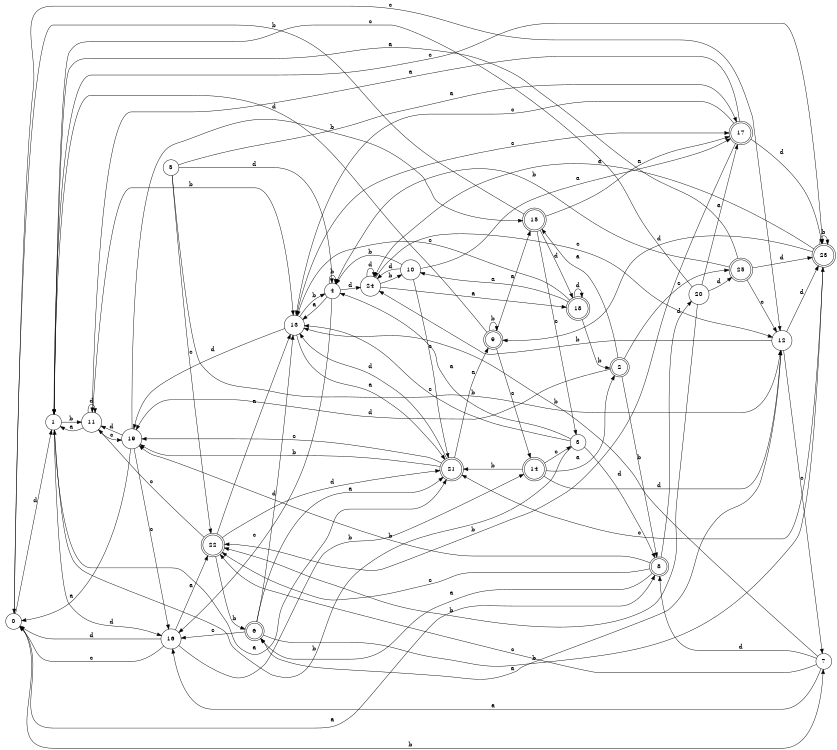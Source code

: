 digraph n21_2 {
__start0 [label="" shape="none"];

rankdir=LR;
size="8,5";

s0 [style="filled", color="black", fillcolor="white" shape="circle", label="0"];
s1 [style="filled", color="black", fillcolor="white" shape="circle", label="1"];
s2 [style="rounded,filled", color="black", fillcolor="white" shape="doublecircle", label="2"];
s3 [style="filled", color="black", fillcolor="white" shape="circle", label="3"];
s4 [style="filled", color="black", fillcolor="white" shape="circle", label="4"];
s5 [style="filled", color="black", fillcolor="white" shape="circle", label="5"];
s6 [style="rounded,filled", color="black", fillcolor="white" shape="doublecircle", label="6"];
s7 [style="filled", color="black", fillcolor="white" shape="circle", label="7"];
s8 [style="rounded,filled", color="black", fillcolor="white" shape="doublecircle", label="8"];
s9 [style="rounded,filled", color="black", fillcolor="white" shape="doublecircle", label="9"];
s10 [style="filled", color="black", fillcolor="white" shape="circle", label="10"];
s11 [style="filled", color="black", fillcolor="white" shape="circle", label="11"];
s12 [style="filled", color="black", fillcolor="white" shape="circle", label="12"];
s13 [style="filled", color="black", fillcolor="white" shape="circle", label="13"];
s14 [style="rounded,filled", color="black", fillcolor="white" shape="doublecircle", label="14"];
s15 [style="rounded,filled", color="black", fillcolor="white" shape="doublecircle", label="15"];
s16 [style="filled", color="black", fillcolor="white" shape="circle", label="16"];
s17 [style="rounded,filled", color="black", fillcolor="white" shape="doublecircle", label="17"];
s18 [style="rounded,filled", color="black", fillcolor="white" shape="doublecircle", label="18"];
s19 [style="filled", color="black", fillcolor="white" shape="circle", label="19"];
s20 [style="filled", color="black", fillcolor="white" shape="circle", label="20"];
s21 [style="rounded,filled", color="black", fillcolor="white" shape="doublecircle", label="21"];
s22 [style="rounded,filled", color="black", fillcolor="white" shape="doublecircle", label="22"];
s23 [style="rounded,filled", color="black", fillcolor="white" shape="doublecircle", label="23"];
s24 [style="filled", color="black", fillcolor="white" shape="circle", label="24"];
s25 [style="rounded,filled", color="black", fillcolor="white" shape="doublecircle", label="25"];
s0 -> s8 [label="a"];
s0 -> s7 [label="b"];
s0 -> s12 [label="c"];
s0 -> s1 [label="d"];
s1 -> s21 [label="a"];
s1 -> s11 [label="b"];
s1 -> s23 [label="c"];
s1 -> s16 [label="d"];
s2 -> s15 [label="a"];
s2 -> s8 [label="b"];
s2 -> s25 [label="c"];
s2 -> s19 [label="d"];
s3 -> s4 [label="a"];
s3 -> s1 [label="b"];
s3 -> s13 [label="c"];
s3 -> s8 [label="d"];
s4 -> s13 [label="a"];
s4 -> s4 [label="b"];
s4 -> s16 [label="c"];
s4 -> s24 [label="d"];
s5 -> s17 [label="a"];
s5 -> s12 [label="b"];
s5 -> s22 [label="c"];
s5 -> s4 [label="d"];
s6 -> s21 [label="a"];
s6 -> s23 [label="b"];
s6 -> s16 [label="c"];
s6 -> s13 [label="d"];
s7 -> s16 [label="a"];
s7 -> s13 [label="b"];
s7 -> s22 [label="c"];
s7 -> s8 [label="d"];
s8 -> s6 [label="a"];
s8 -> s19 [label="b"];
s8 -> s22 [label="c"];
s8 -> s20 [label="d"];
s9 -> s15 [label="a"];
s9 -> s9 [label="b"];
s9 -> s14 [label="c"];
s9 -> s1 [label="d"];
s10 -> s17 [label="a"];
s10 -> s4 [label="b"];
s10 -> s21 [label="c"];
s10 -> s24 [label="d"];
s11 -> s1 [label="a"];
s11 -> s13 [label="b"];
s11 -> s19 [label="c"];
s11 -> s11 [label="d"];
s12 -> s6 [label="a"];
s12 -> s24 [label="b"];
s12 -> s7 [label="c"];
s12 -> s23 [label="d"];
s13 -> s21 [label="a"];
s13 -> s4 [label="b"];
s13 -> s17 [label="c"];
s13 -> s19 [label="d"];
s14 -> s2 [label="a"];
s14 -> s21 [label="b"];
s14 -> s3 [label="c"];
s14 -> s12 [label="d"];
s15 -> s17 [label="a"];
s15 -> s0 [label="b"];
s15 -> s3 [label="c"];
s15 -> s18 [label="d"];
s16 -> s22 [label="a"];
s16 -> s14 [label="b"];
s16 -> s0 [label="c"];
s16 -> s0 [label="d"];
s17 -> s11 [label="a"];
s17 -> s22 [label="b"];
s17 -> s13 [label="c"];
s17 -> s23 [label="d"];
s18 -> s10 [label="a"];
s18 -> s2 [label="b"];
s18 -> s13 [label="c"];
s18 -> s18 [label="d"];
s19 -> s0 [label="a"];
s19 -> s15 [label="b"];
s19 -> s16 [label="c"];
s19 -> s11 [label="d"];
s20 -> s17 [label="a"];
s20 -> s22 [label="b"];
s20 -> s1 [label="c"];
s20 -> s25 [label="d"];
s21 -> s9 [label="a"];
s21 -> s19 [label="b"];
s21 -> s19 [label="c"];
s21 -> s13 [label="d"];
s22 -> s13 [label="a"];
s22 -> s6 [label="b"];
s22 -> s11 [label="c"];
s22 -> s21 [label="d"];
s23 -> s24 [label="a"];
s23 -> s23 [label="b"];
s23 -> s21 [label="c"];
s23 -> s9 [label="d"];
s24 -> s18 [label="a"];
s24 -> s10 [label="b"];
s24 -> s12 [label="c"];
s24 -> s24 [label="d"];
s25 -> s1 [label="a"];
s25 -> s4 [label="b"];
s25 -> s12 [label="c"];
s25 -> s23 [label="d"];

}